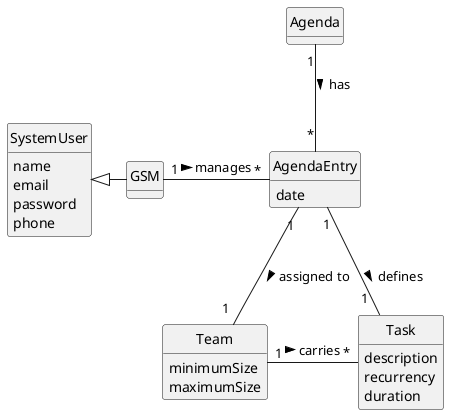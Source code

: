 @startuml
skinparam monochrome true
skinparam packageStyle rectangle
skinparam shadowing false



skinparam classAttributeIconSize 0

hide circle
hide methods


class GSM {
}


class SystemUser {
    name
    email
    password
    phone

}

class Team {
minimumSize
maximumSize

}

class Agenda {
}

class AgendaEntry {
    date
}


class Task {
    description
    recurrency
    duration
}



SystemUser <|- GSM
GSM"1" - "*" AgendaEntry: manages >
AgendaEntry"1"-- "1  " Team: assigned to >
Agenda "1" -- "*" AgendaEntry : has >
AgendaEntry "1" -- "1  " Task : defines >
Team "1" - "*" Task:   carries  >

@enduml